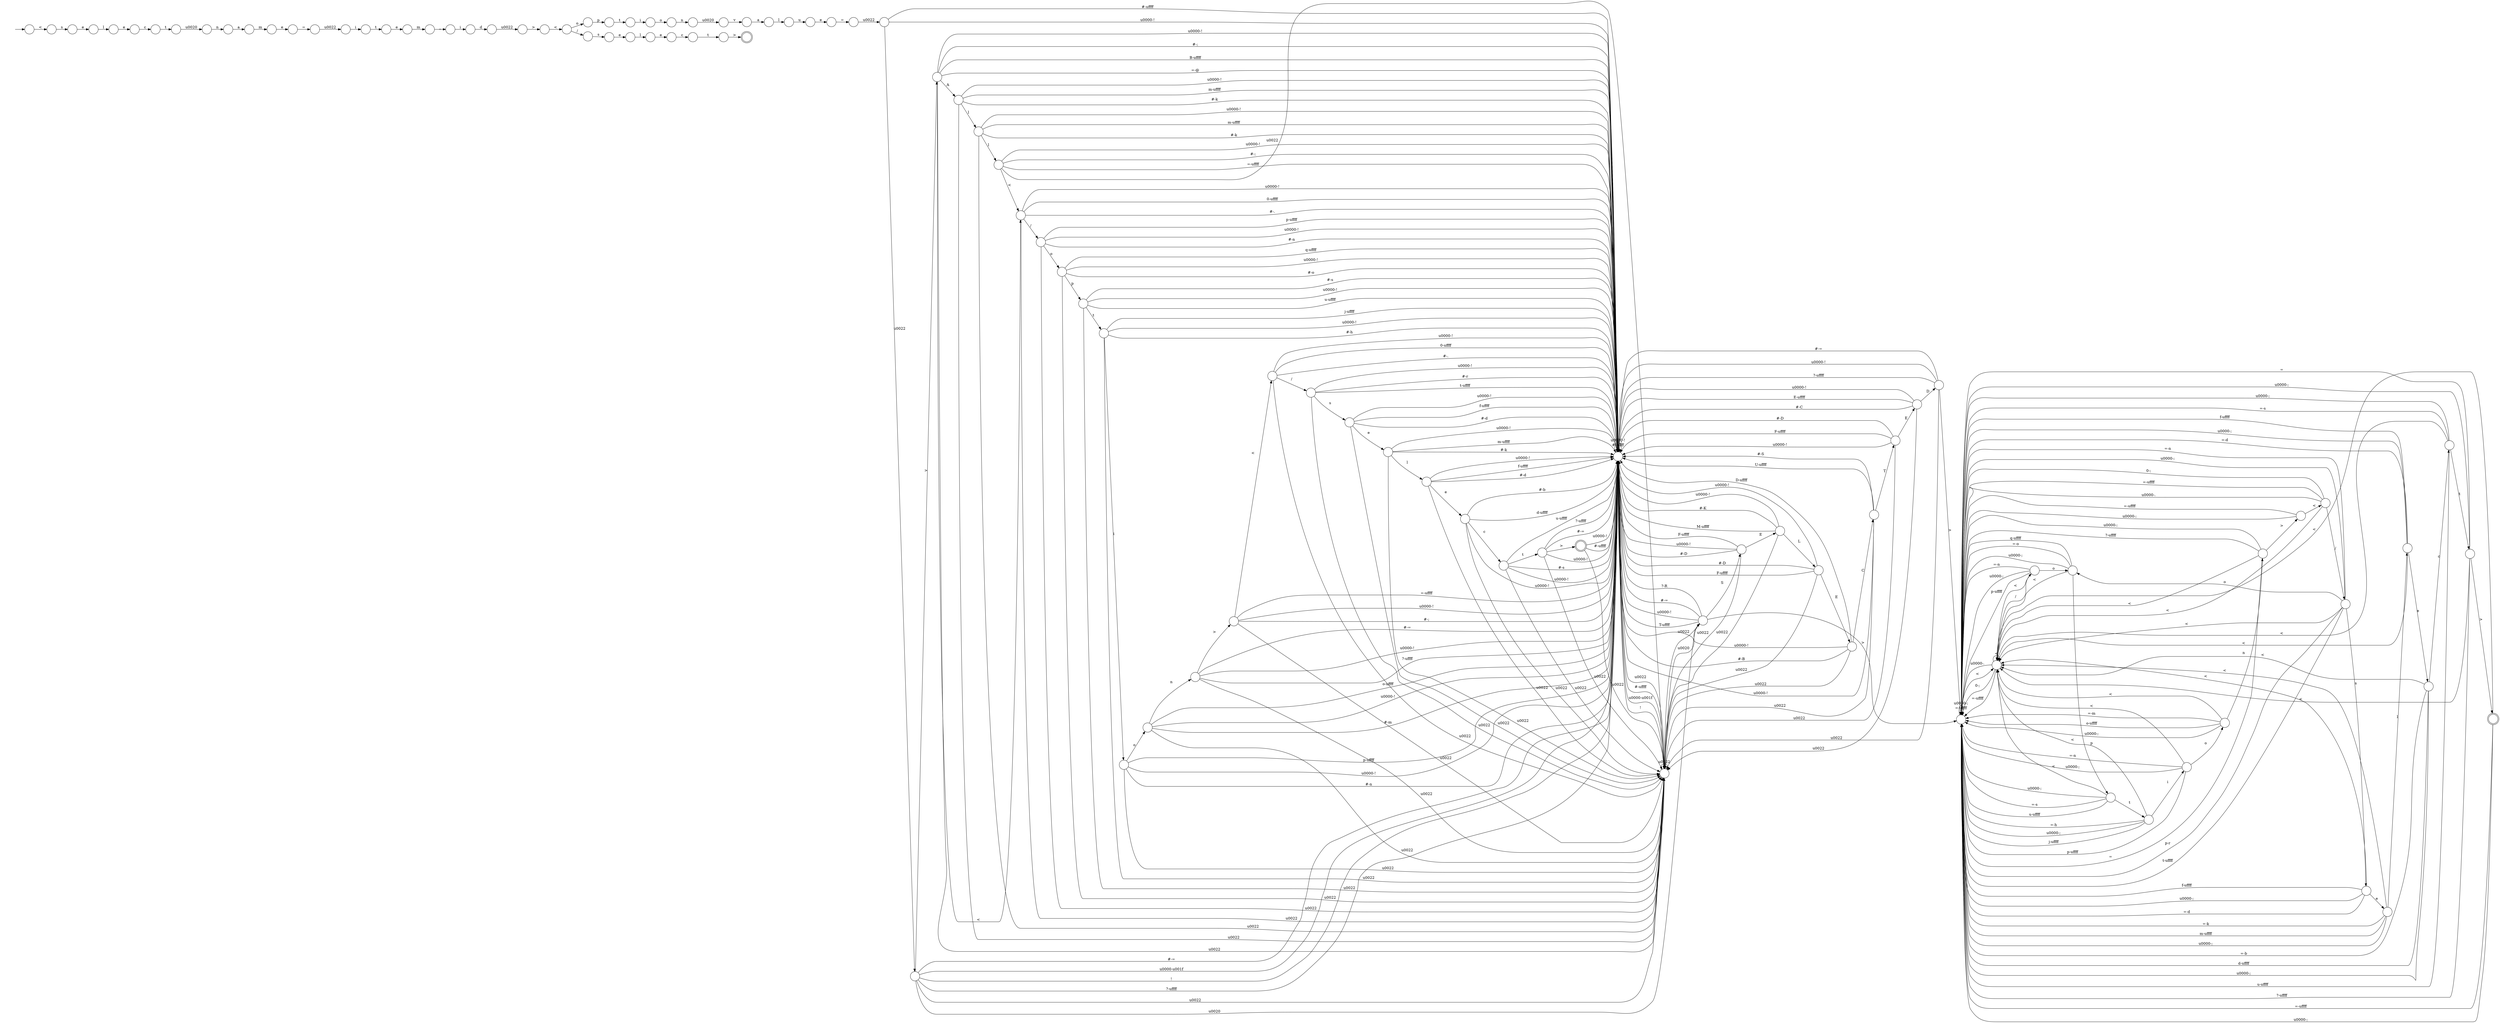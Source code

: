 digraph Automaton {
  rankdir = LR;
  0 [shape=circle,label=""];
  0 -> 94 [label="t"]
  1 [shape=circle,label=""];
  1 -> 92 [label="t"]
  1 -> 7 [label="u-\uffff"]
  1 -> 7 [label="\u0000-;"]
  1 -> 89 [label="<"]
  1 -> 7 [label="=-s"]
  2 [shape=circle,label=""];
  2 -> 3 [label="\u0022"]
  2 -> 76 [label="\u0000-!"]
  2 -> 33 [label="T"]
  2 -> 76 [label="#-S"]
  2 -> 76 [label="U-\uffff"]
  3 [shape=circle,label=""];
  3 -> 3 [label="\u0022"]
  3 -> 76 [label="#-\uffff"]
  3 -> 76 [label="\u0000-\u001f"]
  3 -> 75 [label="\u0020"]
  3 -> 76 [label="!"]
  4 [shape=circle,label=""];
  4 -> 3 [label="\u0022"]
  4 -> 76 [label="\u0000-!"]
  4 -> 2 [label="C"]
  4 -> 76 [label="#-B"]
  4 -> 76 [label="D-\uffff"]
  5 [shape=circle,label=""];
  5 -> 7 [label="p-r"]
  5 -> 49 [label="s"]
  5 -> 7 [label="t-\uffff"]
  5 -> 7 [label="=-n"]
  5 -> 7 [label="\u0000-;"]
  5 -> 89 [label="<"]
  5 -> 10 [label="o"]
  6 [shape=circle,label=""];
  6 -> 80 [label=">"]
  7 [shape=circle,label=""];
  7 -> 7 [label="=-\uffff"]
  7 -> 7 [label="\u0000-;"]
  7 -> 89 [label="<"]
  8 [shape=circle,label=""];
  8 -> 9 [label="s"]
  9 [shape=circle,label=""];
  9 -> 45 [label="e"]
  10 [shape=circle,label=""];
  10 -> 7 [label="q-\uffff"]
  10 -> 35 [label="p"]
  10 -> 7 [label="=-o"]
  10 -> 7 [label="\u0000-;"]
  10 -> 89 [label="<"]
  11 [shape=circle,label=""];
  11 -> 65 [label="m"]
  12 [shape=circle,label=""];
  12 -> 0 [label="p"]
  13 [shape=circle,label=""];
  13 -> 7 [label="p-\uffff"]
  13 -> 7 [label="=-n"]
  13 -> 7 [label="\u0000-;"]
  13 -> 89 [label="<"]
  13 -> 86 [label="o"]
  14 [shape=circle,label=""];
  14 -> 3 [label="\u0022"]
  14 -> 76 [label="\u0000-!"]
  14 -> 76 [label="m-\uffff"]
  14 -> 82 [label="l"]
  14 -> 76 [label="#-k"]
  15 [shape=circle,label=""];
  15 -> 3 [label="\u0022"]
  15 -> 76 [label="p-\uffff"]
  15 -> 76 [label="\u0000-!"]
  15 -> 76 [label="#-n"]
  15 -> 18 [label="o"]
  16 [shape=circle,label=""];
  16 -> 7 [label="0-;"]
  16 -> 7 [label="=-\uffff"]
  16 -> 7 [label="\u0000-."]
  16 -> 5 [label="/"]
  16 -> 89 [label="<"]
  17 [shape=circle,label=""];
  17 -> 3 [label="\u0022"]
  17 -> 72 [label="c"]
  17 -> 76 [label="\u0000-!"]
  17 -> 76 [label="#-b"]
  17 -> 76 [label="d-\uffff"]
  18 [shape=circle,label=""];
  18 -> 26 [label="n"]
  18 -> 3 [label="\u0022"]
  18 -> 76 [label="o-\uffff"]
  18 -> 76 [label="\u0000-!"]
  18 -> 76 [label="#-m"]
  19 [shape=circle,label=""];
  19 -> 76 [label="#-D"]
  19 -> 3 [label="\u0022"]
  19 -> 76 [label="F-\uffff"]
  19 -> 76 [label="\u0000-!"]
  19 -> 28 [label="E"]
  20 [shape=circle,label=""];
  20 -> 69 [label="\u0022"]
  20 -> 76 [label="#-\uffff"]
  20 -> 76 [label="\u0000-!"]
  21 [shape=doublecircle,label=""];
  21 -> 3 [label="\u0022"]
  21 -> 76 [label="#-\uffff"]
  21 -> 76 [label="\u0000-!"]
  22 [shape=circle,label=""];
  22 -> 3 [label="\u0022"]
  22 -> 76 [label="\u0000-!"]
  22 -> 76 [label="#-r"]
  22 -> 64 [label="s"]
  22 -> 76 [label="t-\uffff"]
  23 [shape=circle,label=""];
  23 -> 7 [label="="]
  23 -> 44 [label=">"]
  23 -> 7 [label="\u0000-;"]
  23 -> 89 [label="<"]
  23 -> 7 [label="?-\uffff"]
  24 [shape=circle,label=""];
  24 -> 88 [label="e"]
  25 [shape=circle,label=""];
  25 -> 13 [label="i"]
  25 -> 7 [label="=-h"]
  25 -> 7 [label="\u0000-;"]
  25 -> 89 [label="<"]
  25 -> 7 [label="j-\uffff"]
  26 [shape=circle,label=""];
  26 -> 3 [label="\u0022"]
  26 -> 76 [label="#-="]
  26 -> 76 [label="\u0000-!"]
  26 -> 81 [label=">"]
  26 -> 76 [label="?-\uffff"]
  27 [shape=circle,label=""];
  27 -> 54 [label="n"]
  28 [shape=circle,label=""];
  28 -> 3 [label="\u0022"]
  28 -> 76 [label="\u0000-!"]
  28 -> 76 [label="#-K"]
  28 -> 93 [label="L"]
  28 -> 76 [label="M-\uffff"]
  29 [shape=circle,label=""];
  29 -> 7 [label="p-\uffff"]
  29 -> 7 [label="=-n"]
  29 -> 7 [label="\u0000-;"]
  29 -> 89 [label="<"]
  29 -> 10 [label="o"]
  30 [shape=circle,label=""];
  30 -> 3 [label="\u0022"]
  30 -> 76 [label="\u0000-!"]
  30 -> 15 [label="i"]
  30 -> 76 [label="#-h"]
  30 -> 76 [label="j-\uffff"]
  31 [shape=circle,label=""];
  31 -> 3 [label="\u0022"]
  31 -> 76 [label="#-="]
  31 -> 76 [label="\u0000-!"]
  31 -> 7 [label=">"]
  31 -> 76 [label="?-\uffff"]
  32 [shape=circle,label=""];
  32 -> 53 [label=">"]
  33 [shape=circle,label=""];
  33 -> 76 [label="#-D"]
  33 -> 3 [label="\u0022"]
  33 -> 76 [label="F-\uffff"]
  33 -> 76 [label="\u0000-!"]
  33 -> 34 [label="E"]
  34 [shape=circle,label=""];
  34 -> 3 [label="\u0022"]
  34 -> 31 [label="D"]
  34 -> 76 [label="\u0000-!"]
  34 -> 76 [label="E-\uffff"]
  34 -> 76 [label="#-C"]
  35 [shape=circle,label=""];
  35 -> 25 [label="t"]
  35 -> 7 [label="u-\uffff"]
  35 -> 7 [label="\u0000-;"]
  35 -> 89 [label="<"]
  35 -> 7 [label="=-s"]
  36 [shape=circle,label=""];
  36 -> 99 [label="c"]
  37 [shape=circle,label=""];
  initial [shape=plaintext,label=""];
  initial -> 37
  37 -> 8 [label="<"]
  38 [shape=circle,label=""];
  38 -> 3 [label="\u0022"]
  38 -> 76 [label="=-\uffff"]
  38 -> 76 [label="\u0000-!"]
  38 -> 76 [label="#-;"]
  38 -> 56 [label="<"]
  39 [shape=circle,label=""];
  39 -> 58 [label="\u0022"]
  40 [shape=circle,label=""];
  40 -> 6 [label="t"]
  41 [shape=circle,label=""];
  41 -> 20 [label="\u0022"]
  42 [shape=circle,label=""];
  42 -> 47 [label="a"]
  43 [shape=circle,label=""];
  43 -> 3 [label="\u0022"]
  43 -> 22 [label="/"]
  43 -> 76 [label="\u0000-!"]
  43 -> 76 [label="0-\uffff"]
  43 -> 76 [label="#-."]
  44 [shape=circle,label=""];
  44 -> 7 [label="=-\uffff"]
  44 -> 7 [label="\u0000-;"]
  44 -> 16 [label="<"]
  45 [shape=circle,label=""];
  45 -> 51 [label="l"]
  46 [shape=circle,label=""];
  46 -> 87 [label="d"]
  47 [shape=circle,label=""];
  47 -> 96 [label="m"]
  48 [shape=circle,label=""];
  48 -> 3 [label="\u0022"]
  48 -> 76 [label="\u0000-!"]
  48 -> 76 [label="m-\uffff"]
  48 -> 67 [label="l"]
  48 -> 76 [label="#-k"]
  49 [shape=circle,label=""];
  49 -> 62 [label="e"]
  49 -> 7 [label="f-\uffff"]
  49 -> 7 [label="\u0000-;"]
  49 -> 89 [label="<"]
  49 -> 7 [label="=-d"]
  50 [shape=circle,label=""];
  50 -> 91 [label="a"]
  51 [shape=circle,label=""];
  51 -> 36 [label="e"]
  52 [shape=circle,label=""];
  52 -> 39 [label="="]
  53 [shape=circle,label=""];
  53 -> 90 [label="<"]
  54 [shape=circle,label=""];
  54 -> 61 [label="\u0020"]
  55 [shape=circle,label=""];
  55 -> 70 [label="u"]
  56 [shape=circle,label=""];
  56 -> 3 [label="\u0022"]
  56 -> 68 [label="/"]
  56 -> 76 [label="\u0000-!"]
  56 -> 76 [label="0-\uffff"]
  56 -> 76 [label="#-."]
  57 [shape=doublecircle,label=""];
  57 -> 7 [label="=-\uffff"]
  57 -> 7 [label="\u0000-;"]
  57 -> 89 [label="<"]
  58 [shape=circle,label=""];
  58 -> 60 [label="i"]
  59 [shape=circle,label=""];
  59 -> 76 [label="q-\uffff"]
  59 -> 3 [label="\u0022"]
  59 -> 76 [label="\u0000-!"]
  59 -> 79 [label="p"]
  59 -> 76 [label="#-o"]
  60 [shape=circle,label=""];
  60 -> 85 [label="t"]
  61 [shape=circle,label=""];
  61 -> 50 [label="v"]
  62 [shape=circle,label=""];
  62 -> 7 [label="=-k"]
  62 -> 7 [label="m-\uffff"]
  62 -> 97 [label="l"]
  62 -> 7 [label="\u0000-;"]
  62 -> 89 [label="<"]
  63 [shape=circle,label=""];
  63 -> 83 [label="s"]
  64 [shape=circle,label=""];
  64 -> 3 [label="\u0022"]
  64 -> 76 [label="\u0000-!"]
  64 -> 48 [label="e"]
  64 -> 76 [label="f-\uffff"]
  64 -> 76 [label="#-d"]
  65 [shape=circle,label=""];
  65 -> 74 [label="_"]
  66 [shape=circle,label=""];
  66 -> 3 [label="\u0022"]
  66 -> 14 [label="A"]
  66 -> 76 [label="\u0000-!"]
  66 -> 76 [label="#-;"]
  66 -> 76 [label="B-\uffff"]
  66 -> 76 [label="=-@"]
  66 -> 56 [label="<"]
  67 [shape=circle,label=""];
  67 -> 3 [label="\u0022"]
  67 -> 76 [label="\u0000-!"]
  67 -> 17 [label="e"]
  67 -> 76 [label="f-\uffff"]
  67 -> 76 [label="#-d"]
  68 [shape=circle,label=""];
  68 -> 3 [label="\u0022"]
  68 -> 76 [label="p-\uffff"]
  68 -> 76 [label="\u0000-!"]
  68 -> 76 [label="#-n"]
  68 -> 59 [label="o"]
  69 [shape=circle,label=""];
  69 -> 3 [label="\u0022"]
  69 -> 76 [label="#-="]
  69 -> 66 [label=">"]
  69 -> 76 [label="\u0000-\u001f"]
  69 -> 75 [label="\u0020"]
  69 -> 76 [label="!"]
  69 -> 76 [label="?-\uffff"]
  70 [shape=circle,label=""];
  70 -> 98 [label="e"]
  71 [shape=circle,label=""];
  71 -> 84 [label="\u0020"]
  72 [shape=circle,label=""];
  72 -> 3 [label="\u0022"]
  72 -> 73 [label="t"]
  72 -> 76 [label="#-s"]
  72 -> 76 [label="\u0000-!"]
  72 -> 76 [label="u-\uffff"]
  73 [shape=circle,label=""];
  73 -> 3 [label="\u0022"]
  73 -> 76 [label="#-="]
  73 -> 76 [label="\u0000-!"]
  73 -> 21 [label=">"]
  73 -> 76 [label="?-\uffff"]
  74 [shape=circle,label=""];
  74 -> 46 [label="i"]
  75 [shape=circle,label=""];
  75 -> 76 [label="?-R"]
  75 -> 3 [label="\u0022"]
  75 -> 76 [label="#-="]
  75 -> 76 [label="\u0000-!"]
  75 -> 19 [label="S"]
  75 -> 7 [label=">"]
  75 -> 76 [label="T-\uffff"]
  76 [shape=circle,label=""];
  76 -> 3 [label="\u0022"]
  76 -> 76 [label="#-\uffff"]
  76 -> 76 [label="\u0000-!"]
  77 [shape=circle,label=""];
  77 -> 27 [label="o"]
  78 [shape=circle,label=""];
  78 -> 24 [label="l"]
  79 [shape=circle,label=""];
  79 -> 3 [label="\u0022"]
  79 -> 30 [label="t"]
  79 -> 76 [label="#-s"]
  79 -> 76 [label="\u0000-!"]
  79 -> 76 [label="u-\uffff"]
  80 [shape=doublecircle,label=""];
  81 [shape=circle,label=""];
  81 -> 3 [label="\u0022"]
  81 -> 76 [label="=-\uffff"]
  81 -> 76 [label="\u0000-!"]
  81 -> 76 [label="#-;"]
  81 -> 43 [label="<"]
  82 [shape=circle,label=""];
  82 -> 3 [label="\u0022"]
  82 -> 76 [label="\u0000-!"]
  82 -> 76 [label="m-\uffff"]
  82 -> 38 [label="l"]
  82 -> 76 [label="#-k"]
  83 [shape=circle,label=""];
  83 -> 78 [label="e"]
  84 [shape=circle,label=""];
  84 -> 42 [label="n"]
  85 [shape=circle,label=""];
  85 -> 11 [label="e"]
  86 [shape=circle,label=""];
  86 -> 23 [label="n"]
  86 -> 7 [label="o-\uffff"]
  86 -> 7 [label="\u0000-;"]
  86 -> 89 [label="<"]
  86 -> 7 [label="=-m"]
  87 [shape=circle,label=""];
  87 -> 32 [label="\u0022"]
  88 [shape=circle,label=""];
  88 -> 40 [label="c"]
  89 [shape=circle,label=""];
  89 -> 7 [label="0-;"]
  89 -> 7 [label="=-\uffff"]
  89 -> 7 [label="\u0000-."]
  89 -> 29 [label="/"]
  89 -> 89 [label="<"]
  90 [shape=circle,label=""];
  90 -> 63 [label="/"]
  90 -> 12 [label="o"]
  91 [shape=circle,label=""];
  91 -> 55 [label="l"]
  92 [shape=circle,label=""];
  92 -> 7 [label="="]
  92 -> 57 [label=">"]
  92 -> 7 [label="\u0000-;"]
  92 -> 89 [label="<"]
  92 -> 7 [label="?-\uffff"]
  93 [shape=circle,label=""];
  93 -> 76 [label="#-D"]
  93 -> 3 [label="\u0022"]
  93 -> 76 [label="F-\uffff"]
  93 -> 76 [label="\u0000-!"]
  93 -> 4 [label="E"]
  94 [shape=circle,label=""];
  94 -> 77 [label="i"]
  95 [shape=circle,label=""];
  95 -> 1 [label="c"]
  95 -> 7 [label="=-b"]
  95 -> 7 [label="d-\uffff"]
  95 -> 7 [label="\u0000-;"]
  95 -> 89 [label="<"]
  96 [shape=circle,label=""];
  96 -> 52 [label="e"]
  97 [shape=circle,label=""];
  97 -> 95 [label="e"]
  97 -> 7 [label="f-\uffff"]
  97 -> 7 [label="\u0000-;"]
  97 -> 89 [label="<"]
  97 -> 7 [label="=-d"]
  98 [shape=circle,label=""];
  98 -> 41 [label="="]
  99 [shape=circle,label=""];
  99 -> 71 [label="t"]
}

